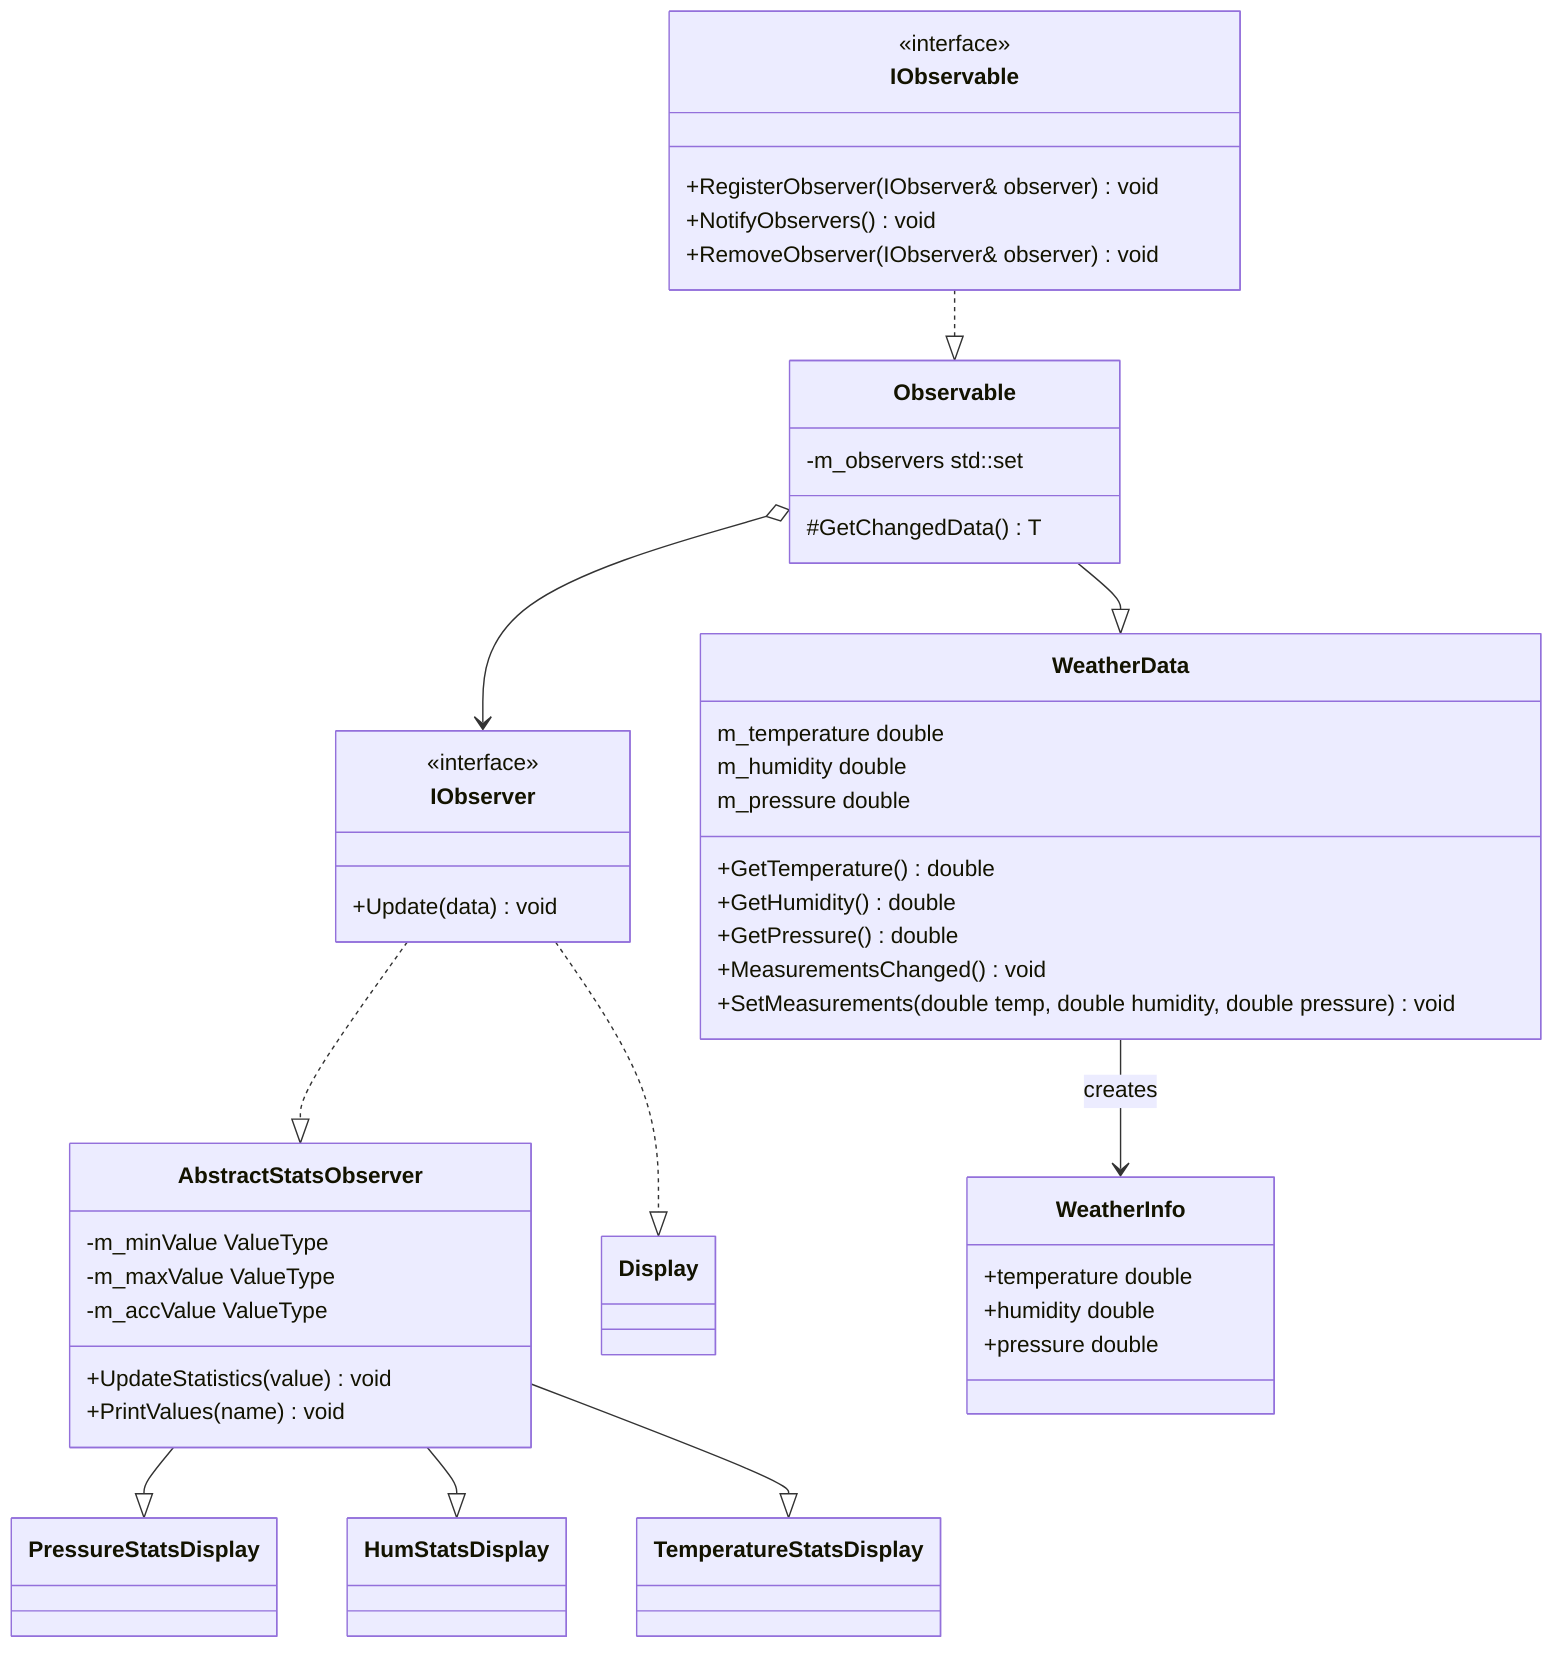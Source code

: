 classDiagram
  direction TB

  class IObserver {
    <<interface>>
    +Update(data) void
  }

  class AbstractStatsObserver {
    +UpdateStatistics(value) void
    +PrintValues(name) void
    -m_minValue ValueType
    -m_maxValue ValueType
    -m_accValue ValueType
  }

  class Display 

  class PressureStatsDisplay
  class HumStatsDisplay
  class TemperatureStatsDisplay

  IObserver ..|> AbstractStatsObserver
  IObserver ..|> Display
  AbstractStatsObserver --|> PressureStatsDisplay
  AbstractStatsObserver --|> HumStatsDisplay
  AbstractStatsObserver --|> TemperatureStatsDisplay

  class IObservable {
    <<interface>>
	+RegisterObserver(IObserver<T>& observer) void
	+NotifyObservers() void
	+RemoveObserver(IObserver<T>& observer) void
  }

  class Observable {
	#GetChangedData() T
	-m_observers std::set<ObserverType*> 
  }

  class WeatherData {
    +GetTemperature() double
    +GetHumidity() double
    +GetPressure() double
    +MeasurementsChanged() void

    +SetMeasurements(double temp, double humidity, double pressure) void

	m_temperature double 
	m_humidity double 
	m_pressure double 
  }

  IObservable ..|> Observable
  Observable --|> WeatherData

  Observable o--> IObserver
  WeatherData --> WeatherInfo : creates

  class WeatherInfo {
    +temperature double 
    +humidity double 
    +pressure double 
  }